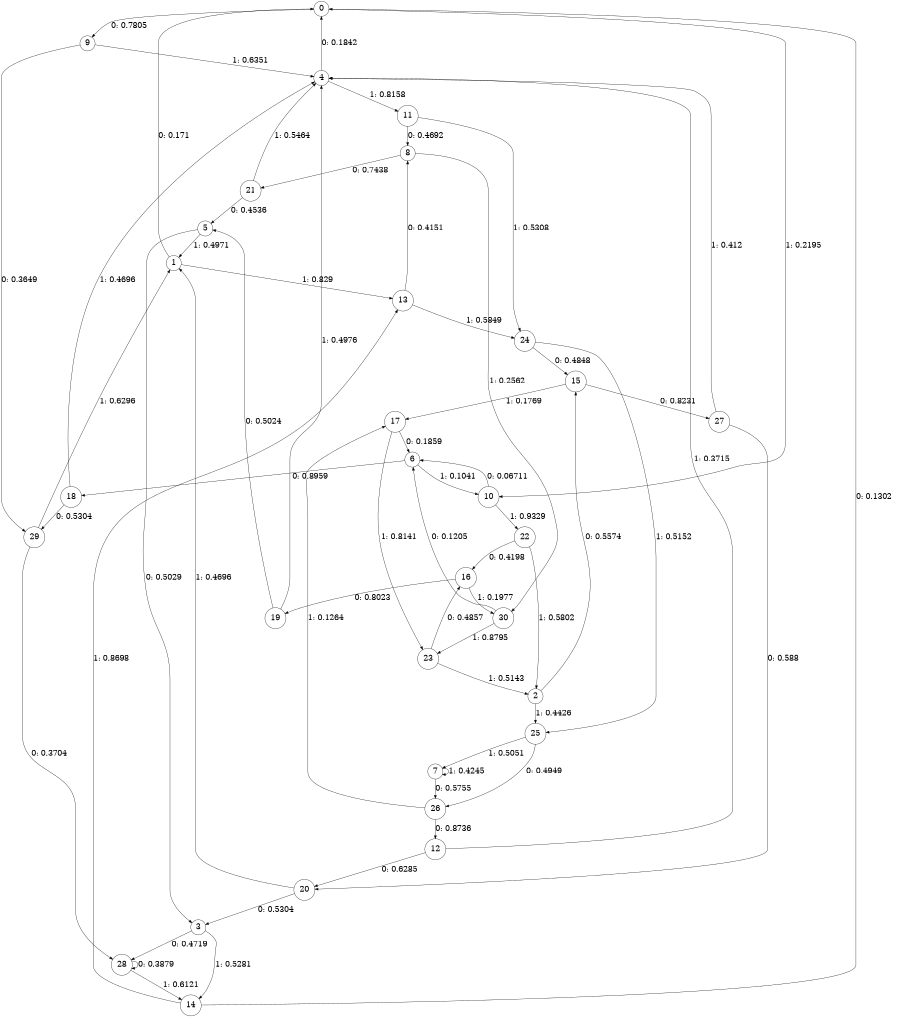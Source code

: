 digraph "ch1randomL6" {
size = "6,8.5";
ratio = "fill";
node [shape = circle];
node [fontsize = 24];
edge [fontsize = 24];
0 -> 9 [label = "0: 0.7805   "];
0 -> 10 [label = "1: 0.2195   "];
1 -> 0 [label = "0: 0.171    "];
1 -> 13 [label = "1: 0.829    "];
2 -> 15 [label = "0: 0.5574   "];
2 -> 25 [label = "1: 0.4426   "];
3 -> 28 [label = "0: 0.4719   "];
3 -> 14 [label = "1: 0.5281   "];
4 -> 0 [label = "0: 0.1842   "];
4 -> 11 [label = "1: 0.8158   "];
5 -> 3 [label = "0: 0.5029   "];
5 -> 1 [label = "1: 0.4971   "];
6 -> 18 [label = "0: 0.8959   "];
6 -> 10 [label = "1: 0.1041   "];
7 -> 26 [label = "0: 0.5755   "];
7 -> 7 [label = "1: 0.4245   "];
8 -> 21 [label = "0: 0.7438   "];
8 -> 30 [label = "1: 0.2562   "];
9 -> 29 [label = "0: 0.3649   "];
9 -> 4 [label = "1: 0.6351   "];
10 -> 6 [label = "0: 0.06711  "];
10 -> 22 [label = "1: 0.9329   "];
11 -> 8 [label = "0: 0.4692   "];
11 -> 24 [label = "1: 0.5308   "];
12 -> 20 [label = "0: 0.6285   "];
12 -> 4 [label = "1: 0.3715   "];
13 -> 8 [label = "0: 0.4151   "];
13 -> 24 [label = "1: 0.5849   "];
14 -> 0 [label = "0: 0.1302   "];
14 -> 13 [label = "1: 0.8698   "];
15 -> 27 [label = "0: 0.8231   "];
15 -> 17 [label = "1: 0.1769   "];
16 -> 19 [label = "0: 0.8023   "];
16 -> 30 [label = "1: 0.1977   "];
17 -> 6 [label = "0: 0.1859   "];
17 -> 23 [label = "1: 0.8141   "];
18 -> 29 [label = "0: 0.5304   "];
18 -> 4 [label = "1: 0.4696   "];
19 -> 5 [label = "0: 0.5024   "];
19 -> 4 [label = "1: 0.4976   "];
20 -> 3 [label = "0: 0.5304   "];
20 -> 1 [label = "1: 0.4696   "];
21 -> 5 [label = "0: 0.4536   "];
21 -> 4 [label = "1: 0.5464   "];
22 -> 16 [label = "0: 0.4198   "];
22 -> 2 [label = "1: 0.5802   "];
23 -> 16 [label = "0: 0.4857   "];
23 -> 2 [label = "1: 0.5143   "];
24 -> 15 [label = "0: 0.4848   "];
24 -> 25 [label = "1: 0.5152   "];
25 -> 26 [label = "0: 0.4949   "];
25 -> 7 [label = "1: 0.5051   "];
26 -> 12 [label = "0: 0.8736   "];
26 -> 17 [label = "1: 0.1264   "];
27 -> 20 [label = "0: 0.588    "];
27 -> 4 [label = "1: 0.412    "];
28 -> 28 [label = "0: 0.3879   "];
28 -> 14 [label = "1: 0.6121   "];
29 -> 28 [label = "0: 0.3704   "];
29 -> 1 [label = "1: 0.6296   "];
30 -> 6 [label = "0: 0.1205   "];
30 -> 23 [label = "1: 0.8795   "];
}
